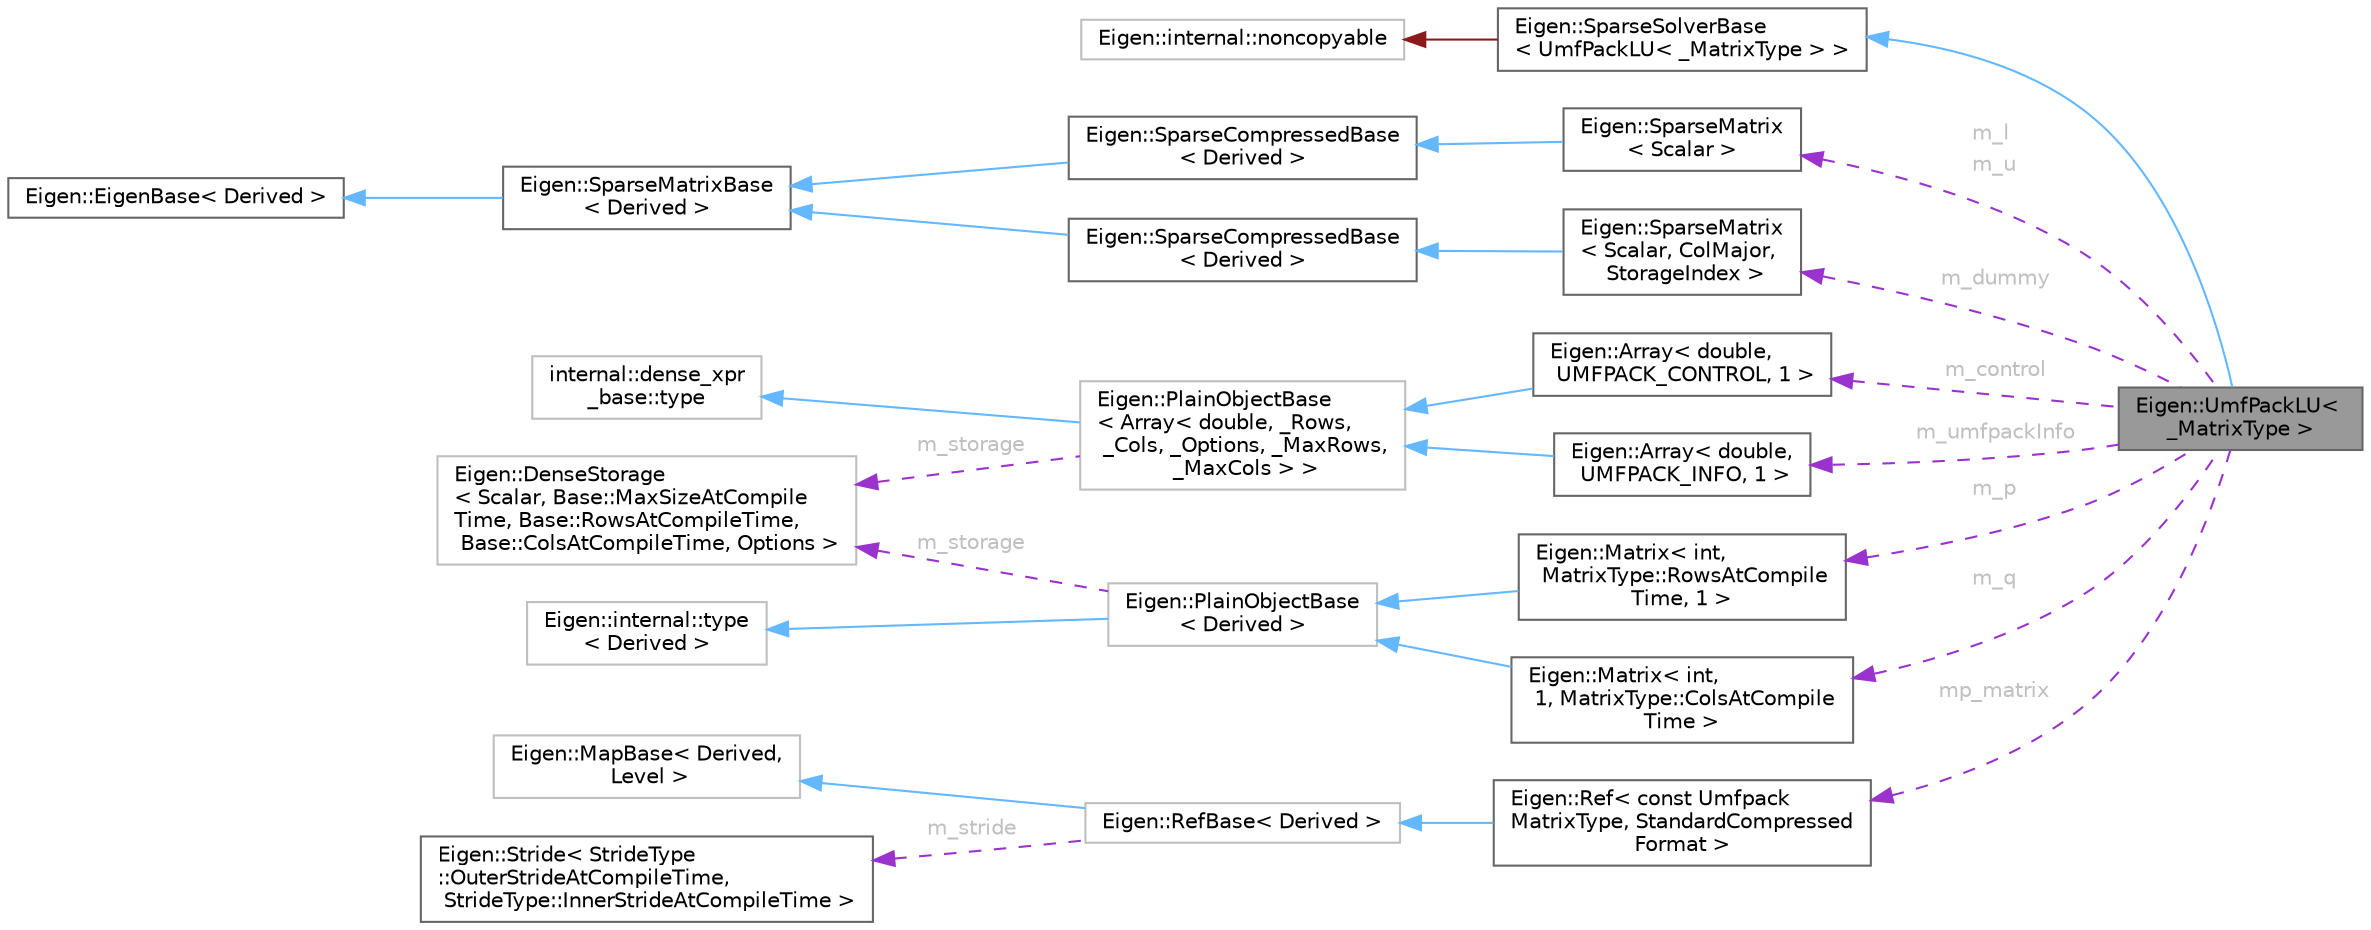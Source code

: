 digraph "Eigen::UmfPackLU&lt; _MatrixType &gt;"
{
 // LATEX_PDF_SIZE
  bgcolor="transparent";
  edge [fontname=Helvetica,fontsize=10,labelfontname=Helvetica,labelfontsize=10];
  node [fontname=Helvetica,fontsize=10,shape=box,height=0.2,width=0.4];
  rankdir="LR";
  Node1 [id="Node000001",label="Eigen::UmfPackLU\< \l_MatrixType \>",height=0.2,width=0.4,color="gray40", fillcolor="grey60", style="filled", fontcolor="black",tooltip="A sparse LU factorization and solver based on UmfPack."];
  Node2 -> Node1 [id="edge26_Node000001_Node000002",dir="back",color="steelblue1",style="solid",tooltip=" "];
  Node2 [id="Node000002",label="Eigen::SparseSolverBase\l\< UmfPackLU\< _MatrixType \> \>",height=0.2,width=0.4,color="gray40", fillcolor="white", style="filled",URL="$classEigen_1_1SparseSolverBase.html",tooltip=" "];
  Node3 -> Node2 [id="edge27_Node000002_Node000003",dir="back",color="firebrick4",style="solid",tooltip=" "];
  Node3 [id="Node000003",label="Eigen::internal::noncopyable",height=0.2,width=0.4,color="grey75", fillcolor="white", style="filled",URL="$classEigen_1_1internal_1_1noncopyable.html",tooltip=" "];
  Node4 -> Node1 [id="edge28_Node000001_Node000004",dir="back",color="darkorchid3",style="dashed",tooltip=" ",label=<<TABLE CELLBORDER="0" BORDER="0"><TR><TD VALIGN="top" ALIGN="LEFT" CELLPADDING="1" CELLSPACING="0">m_l</TD></TR>
<TR><TD VALIGN="top" ALIGN="LEFT" CELLPADDING="1" CELLSPACING="0">m_u</TD></TR>
</TABLE>> ,fontcolor="grey" ];
  Node4 [id="Node000004",label="Eigen::SparseMatrix\l\< Scalar \>",height=0.2,width=0.4,color="gray40", fillcolor="white", style="filled",URL="$classEigen_1_1SparseMatrix.html",tooltip=" "];
  Node5 -> Node4 [id="edge29_Node000004_Node000005",dir="back",color="steelblue1",style="solid",tooltip=" "];
  Node5 [id="Node000005",label="Eigen::SparseCompressedBase\l\< Derived \>",height=0.2,width=0.4,color="gray40", fillcolor="white", style="filled",URL="$classEigen_1_1SparseCompressedBase.html",tooltip="Common base class for sparse [compressed]-{row|column}-storage format."];
  Node6 -> Node5 [id="edge30_Node000005_Node000006",dir="back",color="steelblue1",style="solid",tooltip=" "];
  Node6 [id="Node000006",label="Eigen::SparseMatrixBase\l\< Derived \>",height=0.2,width=0.4,color="gray40", fillcolor="white", style="filled",URL="$classEigen_1_1SparseMatrixBase.html",tooltip="Base class of any sparse matrices or sparse expressions."];
  Node7 -> Node6 [id="edge31_Node000006_Node000007",dir="back",color="steelblue1",style="solid",tooltip=" "];
  Node7 [id="Node000007",label="Eigen::EigenBase\< Derived \>",height=0.2,width=0.4,color="gray40", fillcolor="white", style="filled",URL="$structEigen_1_1EigenBase.html",tooltip=" "];
  Node8 -> Node1 [id="edge32_Node000001_Node000008",dir="back",color="darkorchid3",style="dashed",tooltip=" ",label=<<TABLE CELLBORDER="0" BORDER="0"><TR><TD VALIGN="top" ALIGN="LEFT" CELLPADDING="1" CELLSPACING="0">m_control</TD></TR>
</TABLE>> ,fontcolor="grey" ];
  Node8 [id="Node000008",label="Eigen::Array\< double,\l UMFPACK_CONTROL, 1 \>",height=0.2,width=0.4,color="gray40", fillcolor="white", style="filled",URL="$classEigen_1_1Array.html",tooltip=" "];
  Node9 -> Node8 [id="edge33_Node000008_Node000009",dir="back",color="steelblue1",style="solid",tooltip=" "];
  Node9 [id="Node000009",label="Eigen::PlainObjectBase\l\< Array\< double, _Rows,\l _Cols, _Options, _MaxRows,\l _MaxCols \> \>",height=0.2,width=0.4,color="grey75", fillcolor="white", style="filled",URL="$classEigen_1_1PlainObjectBase.html",tooltip=" "];
  Node10 -> Node9 [id="edge34_Node000009_Node000010",dir="back",color="steelblue1",style="solid",tooltip=" "];
  Node10 [id="Node000010",label="internal::dense_xpr\l_base::type",height=0.2,width=0.4,color="grey75", fillcolor="white", style="filled",tooltip=" "];
  Node11 -> Node9 [id="edge35_Node000009_Node000011",dir="back",color="darkorchid3",style="dashed",tooltip=" ",label=<<TABLE CELLBORDER="0" BORDER="0"><TR><TD VALIGN="top" ALIGN="LEFT" CELLPADDING="1" CELLSPACING="0">m_storage</TD></TR>
</TABLE>> ,fontcolor="grey" ];
  Node11 [id="Node000011",label="Eigen::DenseStorage\l\< Scalar, Base::MaxSizeAtCompile\lTime, Base::RowsAtCompileTime,\l Base::ColsAtCompileTime, Options \>",height=0.2,width=0.4,color="grey75", fillcolor="white", style="filled",URL="$classEigen_1_1DenseStorage.html",tooltip=" "];
  Node12 -> Node1 [id="edge36_Node000001_Node000012",dir="back",color="darkorchid3",style="dashed",tooltip=" ",label=<<TABLE CELLBORDER="0" BORDER="0"><TR><TD VALIGN="top" ALIGN="LEFT" CELLPADDING="1" CELLSPACING="0">m_umfpackInfo</TD></TR>
</TABLE>> ,fontcolor="grey" ];
  Node12 [id="Node000012",label="Eigen::Array\< double,\l UMFPACK_INFO, 1 \>",height=0.2,width=0.4,color="gray40", fillcolor="white", style="filled",URL="$classEigen_1_1Array.html",tooltip=" "];
  Node9 -> Node12 [id="edge37_Node000012_Node000009",dir="back",color="steelblue1",style="solid",tooltip=" "];
  Node13 -> Node1 [id="edge38_Node000001_Node000013",dir="back",color="darkorchid3",style="dashed",tooltip=" ",label=<<TABLE CELLBORDER="0" BORDER="0"><TR><TD VALIGN="top" ALIGN="LEFT" CELLPADDING="1" CELLSPACING="0">m_p</TD></TR>
</TABLE>> ,fontcolor="grey" ];
  Node13 [id="Node000013",label="Eigen::Matrix\< int,\l MatrixType::RowsAtCompile\lTime, 1 \>",height=0.2,width=0.4,color="gray40", fillcolor="white", style="filled",URL="$classEigen_1_1Matrix.html",tooltip=" "];
  Node14 -> Node13 [id="edge39_Node000013_Node000014",dir="back",color="steelblue1",style="solid",tooltip=" "];
  Node14 [id="Node000014",label="Eigen::PlainObjectBase\l\< Derived \>",height=0.2,width=0.4,color="grey75", fillcolor="white", style="filled",URL="$classEigen_1_1PlainObjectBase.html",tooltip=" "];
  Node15 -> Node14 [id="edge40_Node000014_Node000015",dir="back",color="steelblue1",style="solid",tooltip=" "];
  Node15 [id="Node000015",label="Eigen::internal::type\l\< Derived \>",height=0.2,width=0.4,color="grey75", fillcolor="white", style="filled",URL="$structEigen_1_1internal_1_1dense__xpr__base.html",tooltip=" "];
  Node11 -> Node14 [id="edge41_Node000014_Node000011",dir="back",color="darkorchid3",style="dashed",tooltip=" ",label=<<TABLE CELLBORDER="0" BORDER="0"><TR><TD VALIGN="top" ALIGN="LEFT" CELLPADDING="1" CELLSPACING="0">m_storage</TD></TR>
</TABLE>> ,fontcolor="grey" ];
  Node16 -> Node1 [id="edge42_Node000001_Node000016",dir="back",color="darkorchid3",style="dashed",tooltip=" ",label=<<TABLE CELLBORDER="0" BORDER="0"><TR><TD VALIGN="top" ALIGN="LEFT" CELLPADDING="1" CELLSPACING="0">m_q</TD></TR>
</TABLE>> ,fontcolor="grey" ];
  Node16 [id="Node000016",label="Eigen::Matrix\< int,\l 1, MatrixType::ColsAtCompile\lTime \>",height=0.2,width=0.4,color="gray40", fillcolor="white", style="filled",URL="$classEigen_1_1Matrix.html",tooltip=" "];
  Node14 -> Node16 [id="edge43_Node000016_Node000014",dir="back",color="steelblue1",style="solid",tooltip=" "];
  Node17 -> Node1 [id="edge44_Node000001_Node000017",dir="back",color="darkorchid3",style="dashed",tooltip=" ",label=<<TABLE CELLBORDER="0" BORDER="0"><TR><TD VALIGN="top" ALIGN="LEFT" CELLPADDING="1" CELLSPACING="0">m_dummy</TD></TR>
</TABLE>> ,fontcolor="grey" ];
  Node17 [id="Node000017",label="Eigen::SparseMatrix\l\< Scalar, ColMajor,\l StorageIndex \>",height=0.2,width=0.4,color="gray40", fillcolor="white", style="filled",URL="$classEigen_1_1SparseMatrix.html",tooltip=" "];
  Node18 -> Node17 [id="edge45_Node000017_Node000018",dir="back",color="steelblue1",style="solid",tooltip=" "];
  Node18 [id="Node000018",label="Eigen::SparseCompressedBase\l\< Derived \>",height=0.2,width=0.4,color="gray40", fillcolor="white", style="filled",URL="$classEigen_1_1SparseCompressedBase.html",tooltip="Common base class for sparse [compressed]-{row|column}-storage format."];
  Node6 -> Node18 [id="edge46_Node000018_Node000006",dir="back",color="steelblue1",style="solid",tooltip=" "];
  Node19 -> Node1 [id="edge47_Node000001_Node000019",dir="back",color="darkorchid3",style="dashed",tooltip=" ",label=<<TABLE CELLBORDER="0" BORDER="0"><TR><TD VALIGN="top" ALIGN="LEFT" CELLPADDING="1" CELLSPACING="0">mp_matrix</TD></TR>
</TABLE>> ,fontcolor="grey" ];
  Node19 [id="Node000019",label="Eigen::Ref\< const Umfpack\lMatrixType, StandardCompressed\lFormat \>",height=0.2,width=0.4,color="gray40", fillcolor="white", style="filled",URL="$classEigen_1_1Ref.html",tooltip=" "];
  Node20 -> Node19 [id="edge48_Node000019_Node000020",dir="back",color="steelblue1",style="solid",tooltip=" "];
  Node20 [id="Node000020",label="Eigen::RefBase\< Derived \>",height=0.2,width=0.4,color="grey75", fillcolor="white", style="filled",URL="$classEigen_1_1RefBase.html",tooltip=" "];
  Node21 -> Node20 [id="edge49_Node000020_Node000021",dir="back",color="steelblue1",style="solid",tooltip=" "];
  Node21 [id="Node000021",label="Eigen::MapBase\< Derived,\l Level \>",height=0.2,width=0.4,color="grey75", fillcolor="white", style="filled",URL="$classEigen_1_1MapBase.html",tooltip=" "];
  Node22 -> Node20 [id="edge50_Node000020_Node000022",dir="back",color="darkorchid3",style="dashed",tooltip=" ",label=<<TABLE CELLBORDER="0" BORDER="0"><TR><TD VALIGN="top" ALIGN="LEFT" CELLPADDING="1" CELLSPACING="0">m_stride</TD></TR>
</TABLE>> ,fontcolor="grey" ];
  Node22 [id="Node000022",label="Eigen::Stride\< StrideType\l::OuterStrideAtCompileTime,\l StrideType::InnerStrideAtCompileTime \>",height=0.2,width=0.4,color="gray40", fillcolor="white", style="filled",URL="$classEigen_1_1Stride.html",tooltip=" "];
}
